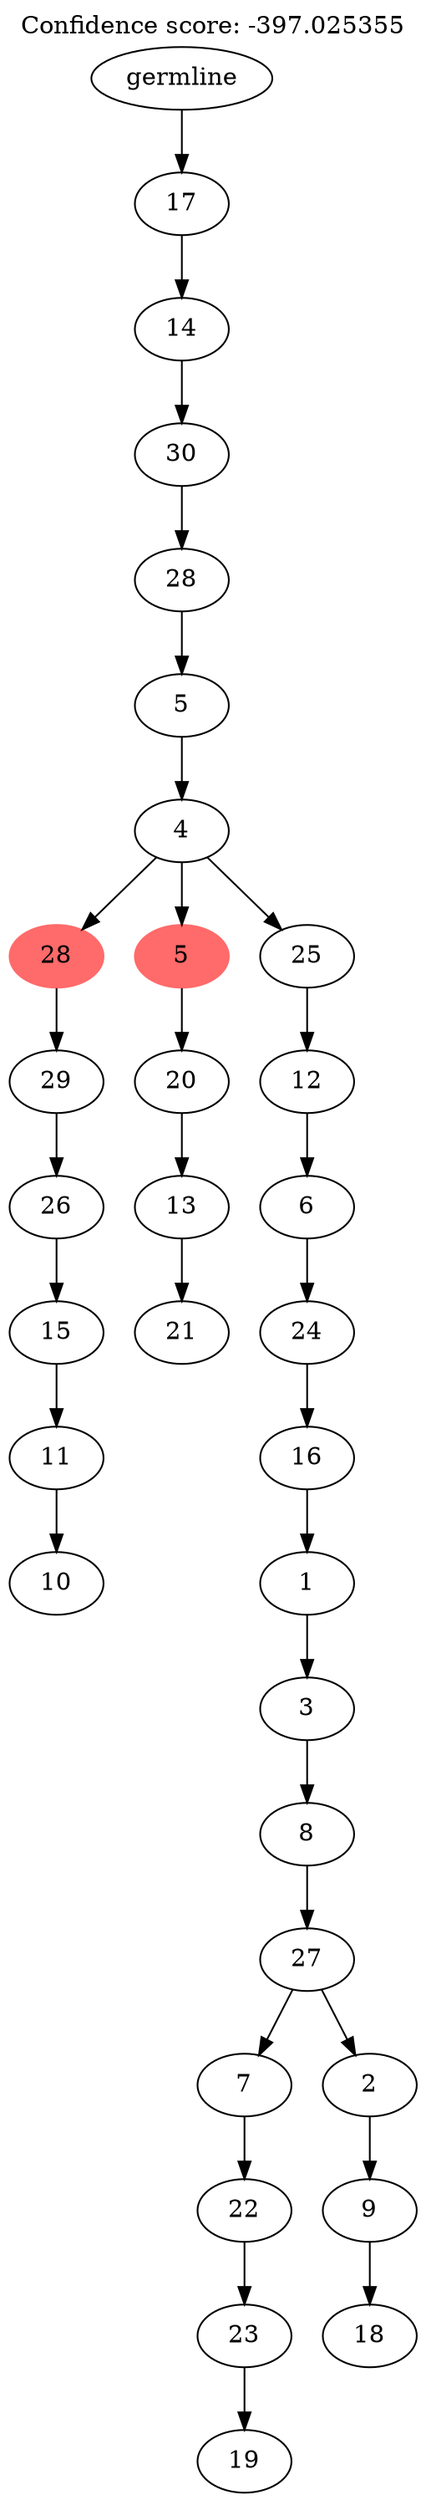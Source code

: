 digraph g {
	"31" -> "32";
	"32" [label="10"];
	"30" -> "31";
	"31" [label="11"];
	"29" -> "30";
	"30" [label="15"];
	"28" -> "29";
	"29" [label="26"];
	"27" -> "28";
	"28" [label="29"];
	"25" -> "26";
	"26" [label="21"];
	"24" -> "25";
	"25" [label="13"];
	"23" -> "24";
	"24" [label="20"];
	"21" -> "22";
	"22" [label="19"];
	"20" -> "21";
	"21" [label="23"];
	"19" -> "20";
	"20" [label="22"];
	"17" -> "18";
	"18" [label="18"];
	"16" -> "17";
	"17" [label="9"];
	"15" -> "16";
	"16" [label="2"];
	"15" -> "19";
	"19" [label="7"];
	"14" -> "15";
	"15" [label="27"];
	"13" -> "14";
	"14" [label="8"];
	"12" -> "13";
	"13" [label="3"];
	"11" -> "12";
	"12" [label="1"];
	"10" -> "11";
	"11" [label="16"];
	"9" -> "10";
	"10" [label="24"];
	"8" -> "9";
	"9" [label="6"];
	"7" -> "8";
	"8" [label="12"];
	"6" -> "7";
	"7" [label="25"];
	"6" -> "23";
	"23" [color=indianred1, style=filled, label="5"];
	"6" -> "27";
	"27" [color=indianred1, style=filled, label="28"];
	"5" -> "6";
	"6" [label="4"];
	"4" -> "5";
	"5" [label="5"];
	"3" -> "4";
	"4" [label="28"];
	"2" -> "3";
	"3" [label="30"];
	"1" -> "2";
	"2" [label="14"];
	"0" -> "1";
	"1" [label="17"];
	"0" [label="germline"];
	labelloc="t";
	label="Confidence score: -397.025355";
}
